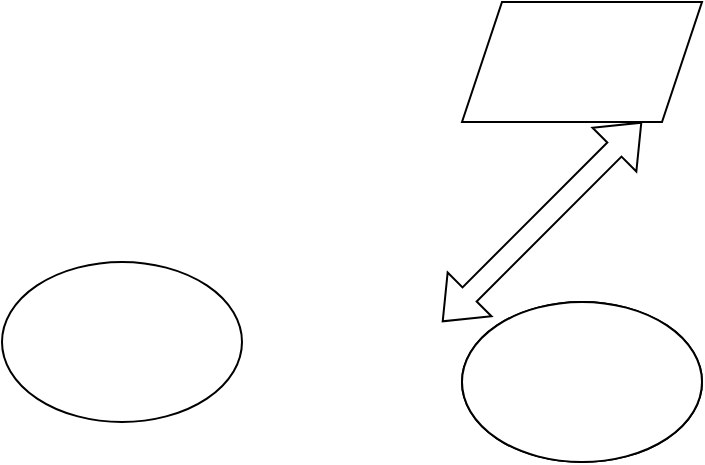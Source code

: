 <mxfile version="24.3.1" type="github">
  <diagram name="Page-1" id="LQrsm958X6LDR3SFaIir">
    <mxGraphModel dx="880" dy="468" grid="1" gridSize="10" guides="1" tooltips="1" connect="1" arrows="1" fold="1" page="1" pageScale="1" pageWidth="827" pageHeight="1169" math="0" shadow="0">
      <root>
        <mxCell id="0" />
        <mxCell id="1" parent="0" />
        <mxCell id="umdz04rE_LjKVYEGX90s-1" value="hello" style="ellipse;whiteSpace=wrap;html=1;" vertex="1" parent="1">
          <mxGeometry x="350" y="280" width="120" height="80" as="geometry" />
        </mxCell>
        <mxCell id="umdz04rE_LjKVYEGX90s-2" value="" style="ellipse;whiteSpace=wrap;html=1;" vertex="1" parent="1">
          <mxGeometry x="350" y="280" width="120" height="80" as="geometry" />
        </mxCell>
        <mxCell id="umdz04rE_LjKVYEGX90s-3" value="" style="ellipse;whiteSpace=wrap;html=1;" vertex="1" parent="1">
          <mxGeometry x="120" y="260" width="120" height="80" as="geometry" />
        </mxCell>
        <mxCell id="umdz04rE_LjKVYEGX90s-4" value="" style="shape=parallelogram;perimeter=parallelogramPerimeter;whiteSpace=wrap;html=1;fixedSize=1;" vertex="1" parent="1">
          <mxGeometry x="350" y="130" width="120" height="60" as="geometry" />
        </mxCell>
        <mxCell id="umdz04rE_LjKVYEGX90s-5" value="" style="shape=flexArrow;endArrow=classic;startArrow=classic;html=1;rounded=0;" edge="1" parent="1">
          <mxGeometry width="100" height="100" relative="1" as="geometry">
            <mxPoint x="340" y="290" as="sourcePoint" />
            <mxPoint x="440" y="190" as="targetPoint" />
          </mxGeometry>
        </mxCell>
      </root>
    </mxGraphModel>
  </diagram>
</mxfile>
